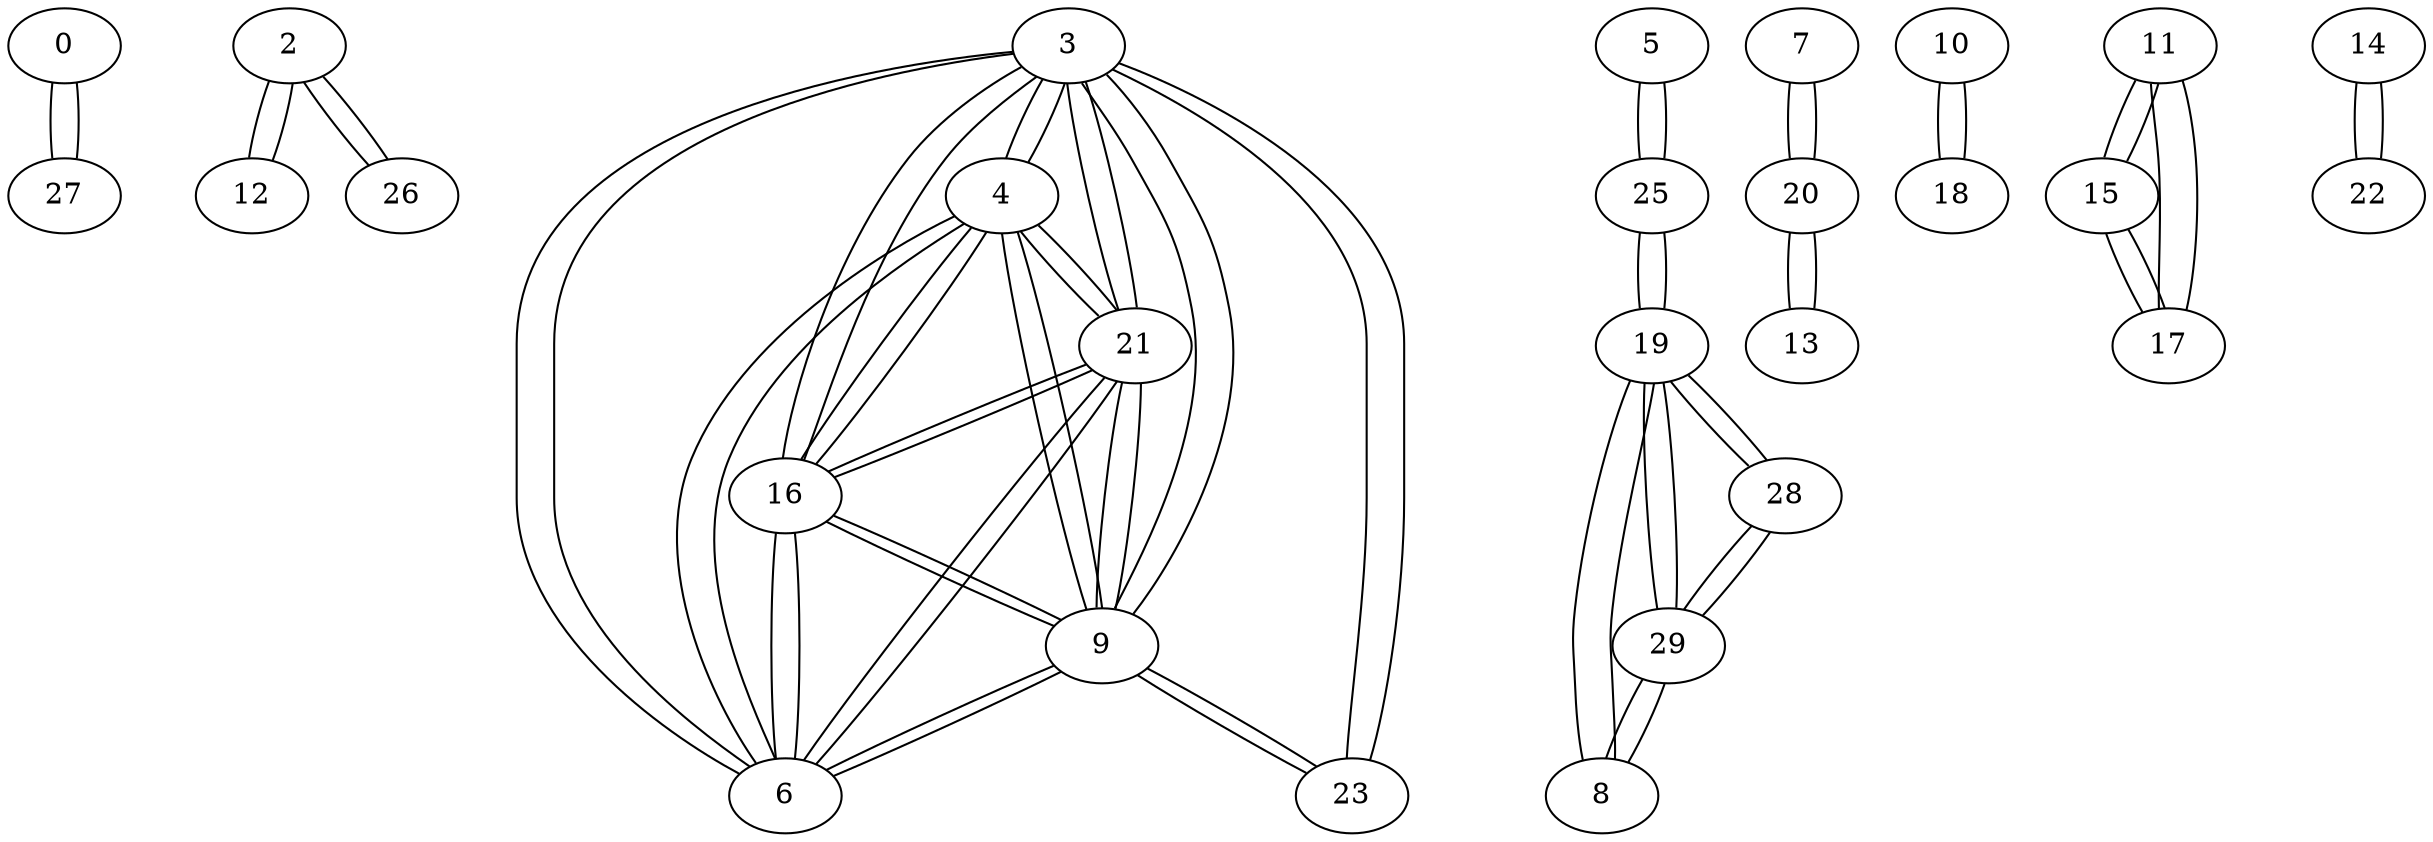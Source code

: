 graph X {
0 -- 27;
2 -- 12;
2 -- 26;
3 -- 4;
3 -- 6;
3 -- 9;
3 -- 16;
3 -- 21;
3 -- 23;
4 -- 3;
4 -- 6;
4 -- 9;
4 -- 16;
4 -- 21;
5 -- 25;
6 -- 3;
6 -- 4;
6 -- 9;
6 -- 16;
6 -- 21;
7 -- 20;
8 -- 19;
8 -- 29;
9 -- 3;
9 -- 4;
9 -- 6;
9 -- 16;
9 -- 21;
9 -- 23;
10 -- 18;
11 -- 15;
11 -- 17;
12 -- 2;
13 -- 20;
14 -- 22;
15 -- 11;
15 -- 17;
16 -- 3;
16 -- 4;
16 -- 6;
16 -- 9;
16 -- 21;
17 -- 11;
17 -- 15;
18 -- 10;
19 -- 8;
19 -- 25;
19 -- 28;
19 -- 29;
20 -- 7;
20 -- 13;
21 -- 3;
21 -- 4;
21 -- 6;
21 -- 9;
21 -- 16;
22 -- 14;
23 -- 3;
23 -- 9;
25 -- 5;
25 -- 19;
26 -- 2;
27 -- 0;
28 -- 19;
28 -- 29;
29 -- 8;
29 -- 19;
29 -- 28;
}
